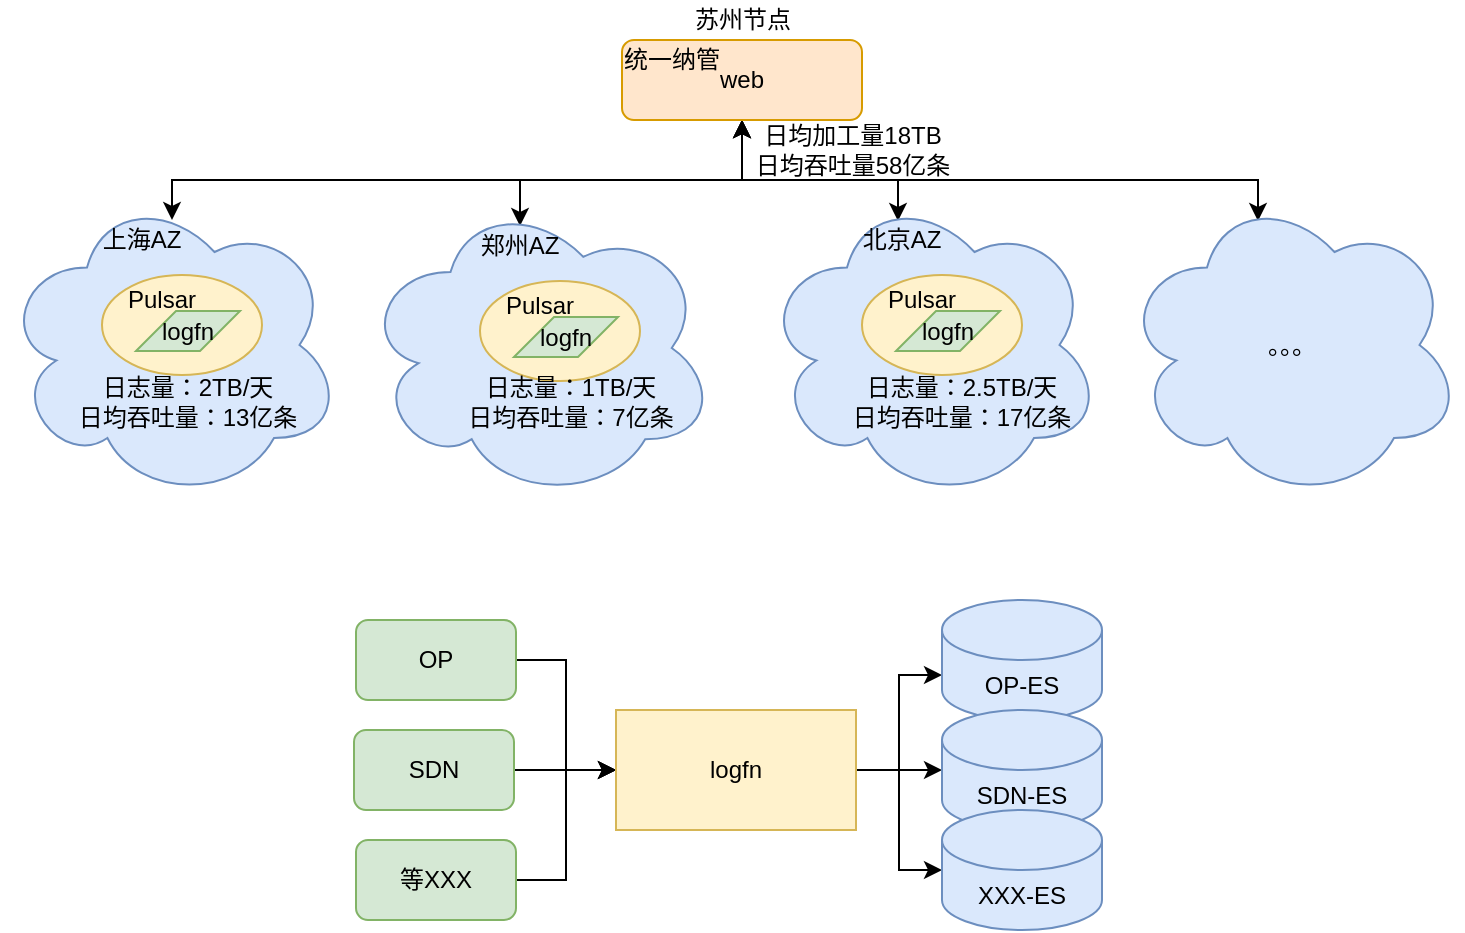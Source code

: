<mxfile version="14.9.5" type="github">
  <diagram id="uZwyIoJ1Sn9HvB_urolt" name="第 1 页">
    <mxGraphModel dx="946" dy="502" grid="1" gridSize="10" guides="1" tooltips="1" connect="1" arrows="1" fold="1" page="1" pageScale="1" pageWidth="827" pageHeight="1169" math="0" shadow="0">
      <root>
        <mxCell id="0" />
        <mxCell id="1" parent="0" />
        <mxCell id="eeTvVXVa0lbB4rhDLatM-1" value="" style="ellipse;shape=cloud;whiteSpace=wrap;html=1;fillColor=#dae8fc;strokeColor=#6c8ebf;" vertex="1" parent="1">
          <mxGeometry x="110" y="285" width="170" height="155" as="geometry" />
        </mxCell>
        <mxCell id="eeTvVXVa0lbB4rhDLatM-4" value="上海AZ" style="text;html=1;strokeColor=none;fillColor=none;align=center;verticalAlign=middle;whiteSpace=wrap;rounded=0;" vertex="1" parent="1">
          <mxGeometry x="150" y="300" width="60" height="20" as="geometry" />
        </mxCell>
        <mxCell id="eeTvVXVa0lbB4rhDLatM-42" style="edgeStyle=orthogonalEdgeStyle;rounded=0;orthogonalLoop=1;jettySize=auto;html=1;exitX=0.5;exitY=1;exitDx=0;exitDy=0;entryX=0.75;entryY=0;entryDx=0;entryDy=0;startArrow=classic;startFill=1;" edge="1" parent="1" source="eeTvVXVa0lbB4rhDLatM-6" target="eeTvVXVa0lbB4rhDLatM-4">
          <mxGeometry relative="1" as="geometry">
            <Array as="points">
              <mxPoint x="480" y="280" />
              <mxPoint x="195" y="280" />
            </Array>
          </mxGeometry>
        </mxCell>
        <mxCell id="eeTvVXVa0lbB4rhDLatM-43" style="edgeStyle=orthogonalEdgeStyle;rounded=0;orthogonalLoop=1;jettySize=auto;html=1;exitX=0.5;exitY=1;exitDx=0;exitDy=0;entryX=0.5;entryY=0;entryDx=0;entryDy=0;startArrow=classic;startFill=1;" edge="1" parent="1" source="eeTvVXVa0lbB4rhDLatM-6" target="eeTvVXVa0lbB4rhDLatM-23">
          <mxGeometry relative="1" as="geometry">
            <Array as="points">
              <mxPoint x="480" y="280" />
              <mxPoint x="369" y="280" />
            </Array>
          </mxGeometry>
        </mxCell>
        <mxCell id="eeTvVXVa0lbB4rhDLatM-44" style="edgeStyle=orthogonalEdgeStyle;rounded=0;orthogonalLoop=1;jettySize=auto;html=1;exitX=0.5;exitY=1;exitDx=0;exitDy=0;entryX=0.4;entryY=0.1;entryDx=0;entryDy=0;entryPerimeter=0;startArrow=classic;startFill=1;" edge="1" parent="1" source="eeTvVXVa0lbB4rhDLatM-6" target="eeTvVXVa0lbB4rhDLatM-28">
          <mxGeometry relative="1" as="geometry">
            <Array as="points">
              <mxPoint x="480" y="280" />
              <mxPoint x="558" y="280" />
            </Array>
          </mxGeometry>
        </mxCell>
        <mxCell id="eeTvVXVa0lbB4rhDLatM-45" style="edgeStyle=orthogonalEdgeStyle;rounded=0;orthogonalLoop=1;jettySize=auto;html=1;exitX=0.5;exitY=1;exitDx=0;exitDy=0;entryX=0.4;entryY=0.1;entryDx=0;entryDy=0;entryPerimeter=0;startArrow=classic;startFill=1;" edge="1" parent="1" source="eeTvVXVa0lbB4rhDLatM-6" target="eeTvVXVa0lbB4rhDLatM-39">
          <mxGeometry relative="1" as="geometry">
            <Array as="points">
              <mxPoint x="480" y="280" />
              <mxPoint x="738" y="280" />
            </Array>
          </mxGeometry>
        </mxCell>
        <mxCell id="eeTvVXVa0lbB4rhDLatM-6" value="web" style="rounded=1;whiteSpace=wrap;html=1;fillColor=#ffe6cc;strokeColor=#d79b00;" vertex="1" parent="1">
          <mxGeometry x="420" y="210" width="120" height="40" as="geometry" />
        </mxCell>
        <mxCell id="eeTvVXVa0lbB4rhDLatM-7" value="统一纳管" style="text;html=1;strokeColor=none;fillColor=none;align=center;verticalAlign=middle;whiteSpace=wrap;rounded=0;" vertex="1" parent="1">
          <mxGeometry x="420" y="210" width="50" height="20" as="geometry" />
        </mxCell>
        <mxCell id="eeTvVXVa0lbB4rhDLatM-8" value="苏州节点" style="text;html=1;align=center;verticalAlign=middle;resizable=0;points=[];autosize=1;strokeColor=none;" vertex="1" parent="1">
          <mxGeometry x="450" y="190" width="60" height="20" as="geometry" />
        </mxCell>
        <mxCell id="eeTvVXVa0lbB4rhDLatM-11" value="" style="ellipse;whiteSpace=wrap;html=1;fillColor=#fff2cc;strokeColor=#d6b656;" vertex="1" parent="1">
          <mxGeometry x="160" y="327.5" width="80" height="50" as="geometry" />
        </mxCell>
        <mxCell id="eeTvVXVa0lbB4rhDLatM-13" value="logfn" style="shape=parallelogram;perimeter=parallelogramPerimeter;whiteSpace=wrap;html=1;fixedSize=1;fillColor=#d5e8d4;strokeColor=#82b366;" vertex="1" parent="1">
          <mxGeometry x="177" y="345.5" width="52" height="20" as="geometry" />
        </mxCell>
        <mxCell id="eeTvVXVa0lbB4rhDLatM-14" value="Pulsar" style="text;html=1;strokeColor=none;fillColor=none;align=center;verticalAlign=middle;whiteSpace=wrap;rounded=0;" vertex="1" parent="1">
          <mxGeometry x="170" y="330" width="40" height="20" as="geometry" />
        </mxCell>
        <mxCell id="eeTvVXVa0lbB4rhDLatM-15" value="日志量：2TB/天&lt;br&gt;日均吞吐量：13亿条" style="text;html=1;strokeColor=none;fillColor=none;align=center;verticalAlign=middle;whiteSpace=wrap;rounded=0;" vertex="1" parent="1">
          <mxGeometry x="144.5" y="380.5" width="115.5" height="20" as="geometry" />
        </mxCell>
        <mxCell id="eeTvVXVa0lbB4rhDLatM-22" value="" style="ellipse;shape=cloud;whiteSpace=wrap;html=1;fillColor=#dae8fc;strokeColor=#6c8ebf;" vertex="1" parent="1">
          <mxGeometry x="290" y="288" width="177" height="152" as="geometry" />
        </mxCell>
        <mxCell id="eeTvVXVa0lbB4rhDLatM-23" value="郑州AZ" style="text;html=1;strokeColor=none;fillColor=none;align=center;verticalAlign=middle;whiteSpace=wrap;rounded=0;" vertex="1" parent="1">
          <mxGeometry x="339" y="303" width="60" height="20" as="geometry" />
        </mxCell>
        <mxCell id="eeTvVXVa0lbB4rhDLatM-24" value="" style="ellipse;whiteSpace=wrap;html=1;fillColor=#fff2cc;strokeColor=#d6b656;" vertex="1" parent="1">
          <mxGeometry x="349" y="330.5" width="80" height="50" as="geometry" />
        </mxCell>
        <mxCell id="eeTvVXVa0lbB4rhDLatM-25" value="logfn" style="shape=parallelogram;perimeter=parallelogramPerimeter;whiteSpace=wrap;html=1;fixedSize=1;fillColor=#d5e8d4;strokeColor=#82b366;" vertex="1" parent="1">
          <mxGeometry x="366" y="348.5" width="52" height="20" as="geometry" />
        </mxCell>
        <mxCell id="eeTvVXVa0lbB4rhDLatM-26" value="Pulsar" style="text;html=1;strokeColor=none;fillColor=none;align=center;verticalAlign=middle;whiteSpace=wrap;rounded=0;" vertex="1" parent="1">
          <mxGeometry x="359" y="333" width="40" height="20" as="geometry" />
        </mxCell>
        <mxCell id="eeTvVXVa0lbB4rhDLatM-27" value="日志量：1TB/天&lt;br&gt;日均吞吐量：7亿条" style="text;html=1;strokeColor=none;fillColor=none;align=center;verticalAlign=middle;whiteSpace=wrap;rounded=0;" vertex="1" parent="1">
          <mxGeometry x="339" y="380.5" width="111" height="20" as="geometry" />
        </mxCell>
        <mxCell id="eeTvVXVa0lbB4rhDLatM-28" value="" style="ellipse;shape=cloud;whiteSpace=wrap;html=1;fillColor=#dae8fc;strokeColor=#6c8ebf;" vertex="1" parent="1">
          <mxGeometry x="490" y="285" width="170" height="155" as="geometry" />
        </mxCell>
        <mxCell id="eeTvVXVa0lbB4rhDLatM-29" value="北京AZ" style="text;html=1;strokeColor=none;fillColor=none;align=center;verticalAlign=middle;whiteSpace=wrap;rounded=0;" vertex="1" parent="1">
          <mxGeometry x="530" y="300" width="60" height="20" as="geometry" />
        </mxCell>
        <mxCell id="eeTvVXVa0lbB4rhDLatM-30" value="" style="ellipse;whiteSpace=wrap;html=1;fillColor=#fff2cc;strokeColor=#d6b656;" vertex="1" parent="1">
          <mxGeometry x="540" y="327.5" width="80" height="50" as="geometry" />
        </mxCell>
        <mxCell id="eeTvVXVa0lbB4rhDLatM-31" value="logfn" style="shape=parallelogram;perimeter=parallelogramPerimeter;whiteSpace=wrap;html=1;fixedSize=1;fillColor=#d5e8d4;strokeColor=#82b366;" vertex="1" parent="1">
          <mxGeometry x="557" y="345.5" width="52" height="20" as="geometry" />
        </mxCell>
        <mxCell id="eeTvVXVa0lbB4rhDLatM-32" value="Pulsar" style="text;html=1;strokeColor=none;fillColor=none;align=center;verticalAlign=middle;whiteSpace=wrap;rounded=0;" vertex="1" parent="1">
          <mxGeometry x="550" y="330" width="40" height="20" as="geometry" />
        </mxCell>
        <mxCell id="eeTvVXVa0lbB4rhDLatM-33" value="日志量：2.5TB/天&lt;br&gt;日均吞吐量：17亿条" style="text;html=1;strokeColor=none;fillColor=none;align=center;verticalAlign=middle;whiteSpace=wrap;rounded=0;" vertex="1" parent="1">
          <mxGeometry x="530" y="380.5" width="120" height="20" as="geometry" />
        </mxCell>
        <mxCell id="eeTvVXVa0lbB4rhDLatM-39" value="。。。" style="ellipse;shape=cloud;whiteSpace=wrap;html=1;fillColor=#dae8fc;strokeColor=#6c8ebf;" vertex="1" parent="1">
          <mxGeometry x="670" y="285" width="170" height="155" as="geometry" />
        </mxCell>
        <mxCell id="eeTvVXVa0lbB4rhDLatM-41" value="日均加工量18TB&lt;br&gt;日均吞吐量58亿条" style="text;html=1;align=center;verticalAlign=middle;resizable=0;points=[];autosize=1;strokeColor=none;" vertex="1" parent="1">
          <mxGeometry x="480" y="250" width="110" height="30" as="geometry" />
        </mxCell>
        <mxCell id="eeTvVXVa0lbB4rhDLatM-55" style="edgeStyle=orthogonalEdgeStyle;rounded=0;orthogonalLoop=1;jettySize=auto;html=1;exitX=1;exitY=0.5;exitDx=0;exitDy=0;entryX=0;entryY=0.5;entryDx=0;entryDy=0;startArrow=none;startFill=0;" edge="1" parent="1" source="eeTvVXVa0lbB4rhDLatM-47" target="eeTvVXVa0lbB4rhDLatM-51">
          <mxGeometry relative="1" as="geometry" />
        </mxCell>
        <mxCell id="eeTvVXVa0lbB4rhDLatM-47" value="OP" style="rounded=1;whiteSpace=wrap;html=1;fillColor=#d5e8d4;strokeColor=#82b366;" vertex="1" parent="1">
          <mxGeometry x="287" y="500" width="80" height="40" as="geometry" />
        </mxCell>
        <mxCell id="eeTvVXVa0lbB4rhDLatM-57" style="edgeStyle=orthogonalEdgeStyle;rounded=0;orthogonalLoop=1;jettySize=auto;html=1;exitX=1;exitY=0.5;exitDx=0;exitDy=0;entryX=0;entryY=0.5;entryDx=0;entryDy=0;startArrow=none;startFill=0;" edge="1" parent="1" source="eeTvVXVa0lbB4rhDLatM-49" target="eeTvVXVa0lbB4rhDLatM-51">
          <mxGeometry relative="1" as="geometry" />
        </mxCell>
        <mxCell id="eeTvVXVa0lbB4rhDLatM-49" value="SDN" style="rounded=1;whiteSpace=wrap;html=1;fillColor=#d5e8d4;strokeColor=#82b366;" vertex="1" parent="1">
          <mxGeometry x="286" y="555" width="80" height="40" as="geometry" />
        </mxCell>
        <mxCell id="eeTvVXVa0lbB4rhDLatM-59" style="edgeStyle=orthogonalEdgeStyle;rounded=0;orthogonalLoop=1;jettySize=auto;html=1;exitX=1;exitY=0.5;exitDx=0;exitDy=0;entryX=0;entryY=0.5;entryDx=0;entryDy=0;startArrow=none;startFill=0;" edge="1" parent="1" source="eeTvVXVa0lbB4rhDLatM-50" target="eeTvVXVa0lbB4rhDLatM-51">
          <mxGeometry relative="1" as="geometry" />
        </mxCell>
        <mxCell id="eeTvVXVa0lbB4rhDLatM-50" value="等XXX" style="rounded=1;whiteSpace=wrap;html=1;fillColor=#d5e8d4;strokeColor=#82b366;" vertex="1" parent="1">
          <mxGeometry x="287" y="610" width="80" height="40" as="geometry" />
        </mxCell>
        <mxCell id="eeTvVXVa0lbB4rhDLatM-64" style="edgeStyle=orthogonalEdgeStyle;rounded=0;orthogonalLoop=1;jettySize=auto;html=1;exitX=1;exitY=0.5;exitDx=0;exitDy=0;entryX=0;entryY=0;entryDx=0;entryDy=37.5;entryPerimeter=0;startArrow=none;startFill=0;" edge="1" parent="1" source="eeTvVXVa0lbB4rhDLatM-51" target="eeTvVXVa0lbB4rhDLatM-61">
          <mxGeometry relative="1" as="geometry" />
        </mxCell>
        <mxCell id="eeTvVXVa0lbB4rhDLatM-66" style="edgeStyle=orthogonalEdgeStyle;rounded=0;orthogonalLoop=1;jettySize=auto;html=1;exitX=1;exitY=0.5;exitDx=0;exitDy=0;entryX=0;entryY=0.5;entryDx=0;entryDy=0;entryPerimeter=0;startArrow=none;startFill=0;" edge="1" parent="1" source="eeTvVXVa0lbB4rhDLatM-51" target="eeTvVXVa0lbB4rhDLatM-62">
          <mxGeometry relative="1" as="geometry" />
        </mxCell>
        <mxCell id="eeTvVXVa0lbB4rhDLatM-67" style="edgeStyle=orthogonalEdgeStyle;rounded=0;orthogonalLoop=1;jettySize=auto;html=1;exitX=1;exitY=0.5;exitDx=0;exitDy=0;entryX=0;entryY=0.5;entryDx=0;entryDy=0;entryPerimeter=0;startArrow=none;startFill=0;" edge="1" parent="1" source="eeTvVXVa0lbB4rhDLatM-51" target="eeTvVXVa0lbB4rhDLatM-63">
          <mxGeometry relative="1" as="geometry" />
        </mxCell>
        <mxCell id="eeTvVXVa0lbB4rhDLatM-51" value="logfn" style="rounded=0;whiteSpace=wrap;html=1;fillColor=#fff2cc;strokeColor=#d6b656;" vertex="1" parent="1">
          <mxGeometry x="417" y="545" width="120" height="60" as="geometry" />
        </mxCell>
        <mxCell id="eeTvVXVa0lbB4rhDLatM-61" value="OP-ES" style="shape=cylinder3;whiteSpace=wrap;html=1;boundedLbl=1;backgroundOutline=1;size=15;fillColor=#dae8fc;strokeColor=#6c8ebf;" vertex="1" parent="1">
          <mxGeometry x="580" y="490" width="80" height="60" as="geometry" />
        </mxCell>
        <mxCell id="eeTvVXVa0lbB4rhDLatM-62" value="SDN-ES" style="shape=cylinder3;whiteSpace=wrap;html=1;boundedLbl=1;backgroundOutline=1;size=15;fillColor=#dae8fc;strokeColor=#6c8ebf;" vertex="1" parent="1">
          <mxGeometry x="580" y="545" width="80" height="60" as="geometry" />
        </mxCell>
        <mxCell id="eeTvVXVa0lbB4rhDLatM-63" value="XXX-ES" style="shape=cylinder3;whiteSpace=wrap;html=1;boundedLbl=1;backgroundOutline=1;size=15;fillColor=#dae8fc;strokeColor=#6c8ebf;" vertex="1" parent="1">
          <mxGeometry x="580" y="595" width="80" height="60" as="geometry" />
        </mxCell>
      </root>
    </mxGraphModel>
  </diagram>
</mxfile>
